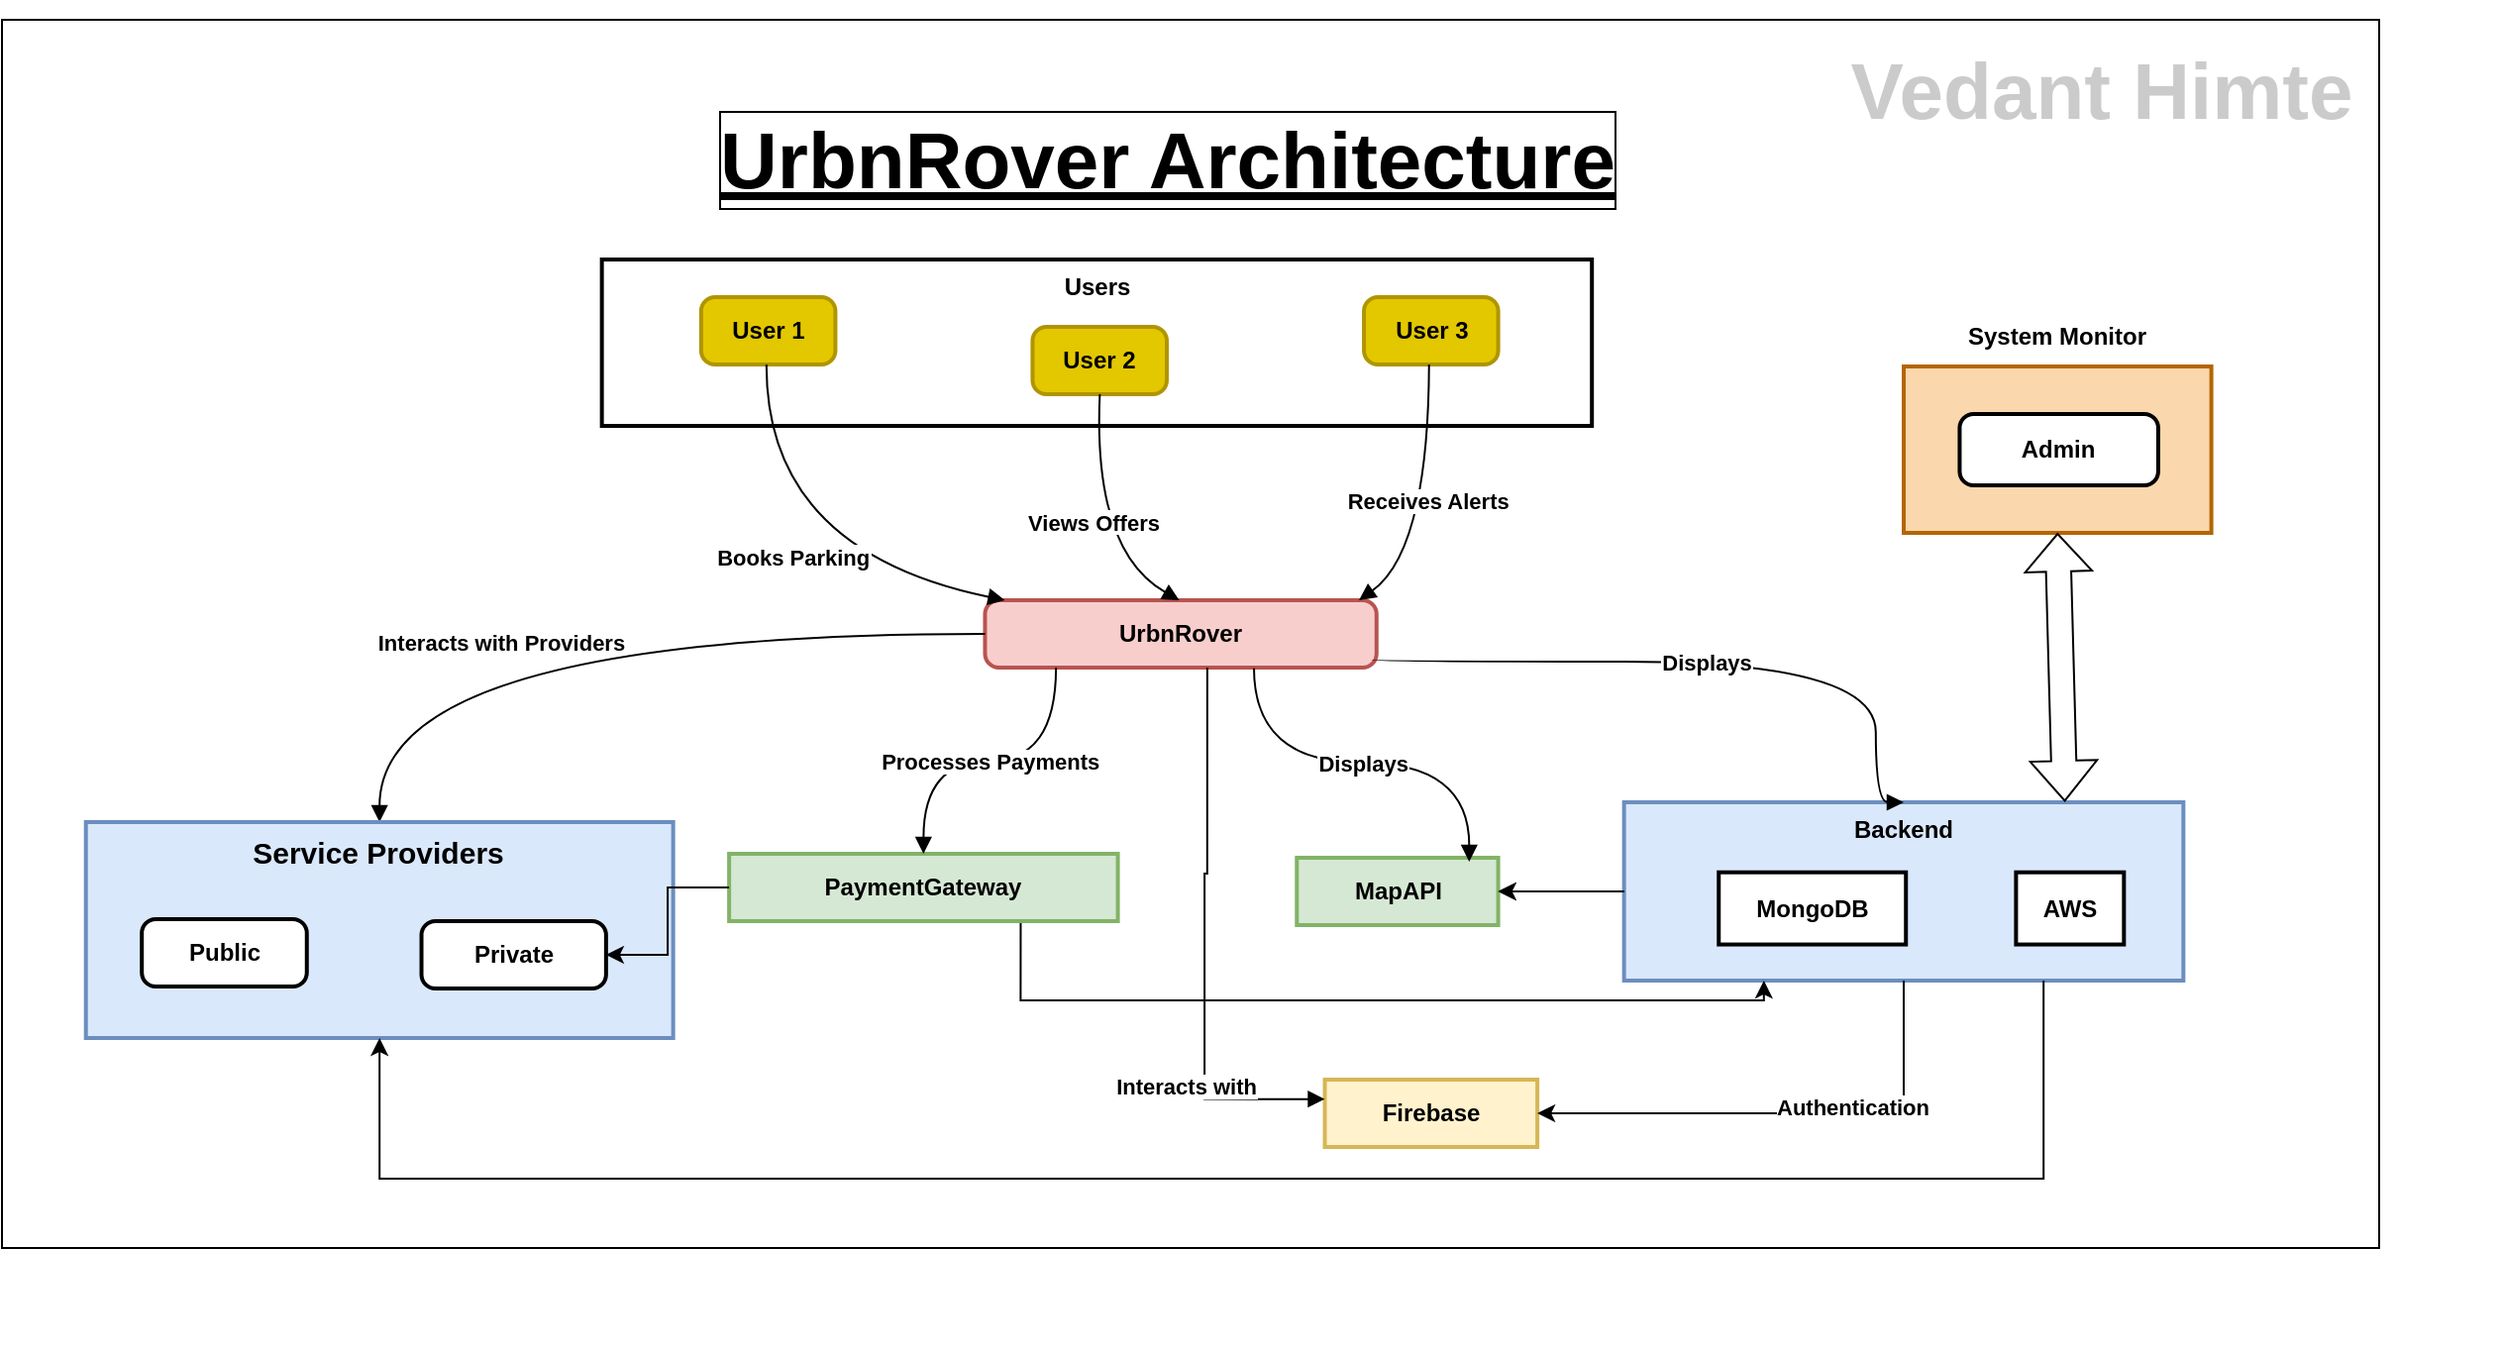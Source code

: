 <mxfile version="21.8.2" type="github">
  <diagram id="TGpe45YdTHm00n5unMOi" name="Page-2">
    <mxGraphModel dx="1336" dy="1549" grid="1" gridSize="10" guides="1" tooltips="1" connect="1" arrows="1" fold="1" page="1" pageScale="1" pageWidth="827" pageHeight="1169" math="0" shadow="0">
      <root>
        <mxCell id="0" />
        <mxCell id="1" parent="0" />
        <mxCell id="XvxGuA_PLaIaQm-edbHC-43" value="" style="group" vertex="1" connectable="0" parent="1">
          <mxGeometry x="80" y="-1030" width="1220" height="620" as="geometry" />
        </mxCell>
        <mxCell id="XvxGuA_PLaIaQm-edbHC-31" value="&lt;br&gt;&lt;br&gt;&lt;br&gt;&lt;br&gt;&lt;br&gt;&lt;br&gt;&lt;br&gt;" style="whiteSpace=wrap;html=1;" vertex="1" parent="XvxGuA_PLaIaQm-edbHC-43">
          <mxGeometry width="1200" height="620" as="geometry" />
        </mxCell>
        <mxCell id="cLZUiNcZSRKTFdNPr3M2-7" value="Backend" style="whiteSpace=wrap;strokeWidth=2;verticalAlign=top;fillColor=#dae8fc;strokeColor=#6c8ebf;fontStyle=1" parent="XvxGuA_PLaIaQm-edbHC-43" vertex="1">
          <mxGeometry x="818.824" y="395.0" width="282.353" height="90" as="geometry" />
        </mxCell>
        <mxCell id="cLZUiNcZSRKTFdNPr3M2-8" value="MongoDB" style="whiteSpace=wrap;strokeWidth=2;fontStyle=1" parent="cLZUiNcZSRKTFdNPr3M2-7" vertex="1">
          <mxGeometry x="47.8" y="35.357" width="94.488" height="36.429" as="geometry" />
        </mxCell>
        <mxCell id="cLZUiNcZSRKTFdNPr3M2-9" value="AWS" style="whiteSpace=wrap;strokeWidth=2;fontStyle=1" parent="cLZUiNcZSRKTFdNPr3M2-7" vertex="1">
          <mxGeometry x="197.869" y="35.357" width="54.47" height="36.429" as="geometry" />
        </mxCell>
        <mxCell id="cLZUiNcZSRKTFdNPr3M2-11" value="UrbnRover" style="rounded=1;absoluteArcSize=1;arcSize=14;whiteSpace=wrap;strokeWidth=2;fillColor=#f8cecc;strokeColor=#b85450;fontStyle=1" parent="XvxGuA_PLaIaQm-edbHC-43" vertex="1">
          <mxGeometry x="496.235" y="293.0" width="197.647" height="34" as="geometry" />
        </mxCell>
        <mxCell id="cLZUiNcZSRKTFdNPr3M2-12" value="MapAPI" style="whiteSpace=wrap;strokeWidth=2;fillColor=#d5e8d4;strokeColor=#82b366;fontStyle=1" parent="XvxGuA_PLaIaQm-edbHC-43" vertex="1">
          <mxGeometry x="653.647" y="423.0" width="101.647" height="34" as="geometry" />
        </mxCell>
        <mxCell id="XvxGuA_PLaIaQm-edbHC-16" style="edgeStyle=orthogonalEdgeStyle;rounded=0;orthogonalLoop=1;jettySize=auto;html=1;exitX=0;exitY=0.5;exitDx=0;exitDy=0;" edge="1" parent="XvxGuA_PLaIaQm-edbHC-43" source="cLZUiNcZSRKTFdNPr3M2-7" target="cLZUiNcZSRKTFdNPr3M2-12">
          <mxGeometry relative="1" as="geometry" />
        </mxCell>
        <mxCell id="XvxGuA_PLaIaQm-edbHC-42" value="" style="edgeStyle=orthogonalEdgeStyle;rounded=0;orthogonalLoop=1;jettySize=auto;html=1;" edge="1" parent="XvxGuA_PLaIaQm-edbHC-43" source="cLZUiNcZSRKTFdNPr3M2-7" target="cLZUiNcZSRKTFdNPr3M2-12">
          <mxGeometry relative="1" as="geometry" />
        </mxCell>
        <mxCell id="cLZUiNcZSRKTFdNPr3M2-13" value="Firebase" style="whiteSpace=wrap;strokeWidth=2;fillColor=#fff2cc;strokeColor=#d6b656;fontStyle=1" parent="XvxGuA_PLaIaQm-edbHC-43" vertex="1">
          <mxGeometry x="667.765" y="535" width="107.294" height="34" as="geometry" />
        </mxCell>
        <mxCell id="cLZUiNcZSRKTFdNPr3M2-14" value="Users" style="whiteSpace=wrap;strokeWidth=2;verticalAlign=top;fontStyle=1" parent="XvxGuA_PLaIaQm-edbHC-43" vertex="1">
          <mxGeometry x="302.824" y="121" width="499.765" height="84.0" as="geometry" />
        </mxCell>
        <mxCell id="cLZUiNcZSRKTFdNPr3M2-15" value="User 1" style="rounded=1;absoluteArcSize=1;arcSize=14;whiteSpace=wrap;strokeWidth=2;fillColor=#e3c800;fontColor=#000000;strokeColor=#B09500;fontStyle=1" parent="XvxGuA_PLaIaQm-edbHC-43" vertex="1">
          <mxGeometry x="352.941" y="140.0" width="67.765" height="34" as="geometry" />
        </mxCell>
        <mxCell id="cLZUiNcZSRKTFdNPr3M2-16" value="User 2" style="rounded=1;absoluteArcSize=1;arcSize=14;whiteSpace=wrap;strokeWidth=2;fillColor=#e3c800;fontColor=#000000;strokeColor=#B09500;fontStyle=1" parent="XvxGuA_PLaIaQm-edbHC-43" vertex="1">
          <mxGeometry x="520.235" y="155" width="67.765" height="34" as="geometry" />
        </mxCell>
        <mxCell id="cLZUiNcZSRKTFdNPr3M2-17" value="User 3" style="rounded=1;absoluteArcSize=1;arcSize=14;whiteSpace=wrap;strokeWidth=2;fillColor=#e3c800;fontColor=#000000;strokeColor=#B09500;fontStyle=1" parent="XvxGuA_PLaIaQm-edbHC-43" vertex="1">
          <mxGeometry x="687.529" y="140.0" width="67.765" height="34" as="geometry" />
        </mxCell>
        <mxCell id="XvxGuA_PLaIaQm-edbHC-41" style="edgeStyle=orthogonalEdgeStyle;rounded=0;orthogonalLoop=1;jettySize=auto;html=1;exitX=0.75;exitY=1;exitDx=0;exitDy=0;entryX=0.25;entryY=1;entryDx=0;entryDy=0;" edge="1" parent="XvxGuA_PLaIaQm-edbHC-43" source="cLZUiNcZSRKTFdNPr3M2-18" target="cLZUiNcZSRKTFdNPr3M2-7">
          <mxGeometry relative="1" as="geometry">
            <Array as="points">
              <mxPoint x="513.882" y="495.0" />
              <mxPoint x="889.412" y="495.0" />
            </Array>
          </mxGeometry>
        </mxCell>
        <mxCell id="cLZUiNcZSRKTFdNPr3M2-18" value="PaymentGateway" style="whiteSpace=wrap;strokeWidth=2;fillColor=#d5e8d4;strokeColor=#82b366;fontStyle=1" parent="XvxGuA_PLaIaQm-edbHC-43" vertex="1">
          <mxGeometry x="367.059" y="421.0" width="196.235" height="34" as="geometry" />
        </mxCell>
        <mxCell id="XvxGuA_PLaIaQm-edbHC-7" style="edgeStyle=orthogonalEdgeStyle;rounded=0;orthogonalLoop=1;jettySize=auto;html=1;exitX=0.5;exitY=1;exitDx=0;exitDy=0;entryX=1;entryY=0.5;entryDx=0;entryDy=0;" edge="1" parent="XvxGuA_PLaIaQm-edbHC-43" source="cLZUiNcZSRKTFdNPr3M2-7" target="cLZUiNcZSRKTFdNPr3M2-13">
          <mxGeometry relative="1" as="geometry" />
        </mxCell>
        <mxCell id="XvxGuA_PLaIaQm-edbHC-8" value="&lt;b&gt;Authentication&lt;/b&gt;" style="edgeLabel;html=1;align=center;verticalAlign=middle;resizable=0;points=[];" vertex="1" connectable="0" parent="XvxGuA_PLaIaQm-edbHC-7">
          <mxGeometry x="-0.258" y="-3" relative="1" as="geometry">
            <mxPoint as="offset" />
          </mxGeometry>
        </mxCell>
        <mxCell id="cLZUiNcZSRKTFdNPr3M2-19" value="Displays" style="startArrow=none;endArrow=block;exitX=0.687;exitY=1.01;entryX=0.856;entryY=0.059;rounded=0;exitDx=0;exitDy=0;exitPerimeter=0;edgeStyle=orthogonalEdgeStyle;curved=1;entryDx=0;entryDy=0;entryPerimeter=0;fontStyle=1" parent="XvxGuA_PLaIaQm-edbHC-43" source="cLZUiNcZSRKTFdNPr3M2-11" target="cLZUiNcZSRKTFdNPr3M2-12" edge="1">
          <mxGeometry relative="1" as="geometry" />
        </mxCell>
        <mxCell id="cLZUiNcZSRKTFdNPr3M2-20" value="Interacts with" style="startArrow=none;endArrow=block;exitX=0.565;exitY=0.98;entryX=0.002;entryY=0.29;rounded=0;edgeStyle=orthogonalEdgeStyle;fontStyle=1" parent="XvxGuA_PLaIaQm-edbHC-43" source="cLZUiNcZSRKTFdNPr3M2-11" target="cLZUiNcZSRKTFdNPr3M2-13" edge="1">
          <mxGeometry x="0.519" y="-9" relative="1" as="geometry">
            <Array as="points">
              <mxPoint x="608.471" y="431.0" />
              <mxPoint x="607.059" y="545" />
            </Array>
            <mxPoint as="offset" />
          </mxGeometry>
        </mxCell>
        <mxCell id="cLZUiNcZSRKTFdNPr3M2-21" value="Books Parking" style="curved=1;startArrow=none;endArrow=block;exitX=0.487;exitY=0.993;entryX=0.039;entryY=-0.013;rounded=0;fontStyle=1" parent="XvxGuA_PLaIaQm-edbHC-43" source="cLZUiNcZSRKTFdNPr3M2-15" target="cLZUiNcZSRKTFdNPr3M2-11" edge="1">
          <mxGeometry x="-0.003" relative="1" as="geometry">
            <Array as="points">
              <mxPoint x="385.412" y="268" />
            </Array>
            <mxPoint as="offset" />
          </mxGeometry>
        </mxCell>
        <mxCell id="cLZUiNcZSRKTFdNPr3M2-22" value="Views Offers" style="curved=1;startArrow=none;endArrow=block;exitX=0.501;exitY=0.993;entryX=0.496;entryY=-0.013;rounded=0;fontStyle=1" parent="XvxGuA_PLaIaQm-edbHC-43" source="cLZUiNcZSRKTFdNPr3M2-16" target="cLZUiNcZSRKTFdNPr3M2-11" edge="1">
          <mxGeometry relative="1" as="geometry">
            <Array as="points">
              <mxPoint x="550.588" y="268" />
            </Array>
          </mxGeometry>
        </mxCell>
        <mxCell id="cLZUiNcZSRKTFdNPr3M2-23" value="Receives Alerts" style="curved=1;startArrow=none;endArrow=block;exitX=0.485;exitY=0.993;entryX=0.967;entryY=-0.013;rounded=0;fontStyle=1" parent="XvxGuA_PLaIaQm-edbHC-43" source="cLZUiNcZSRKTFdNPr3M2-17" target="cLZUiNcZSRKTFdNPr3M2-11" edge="1">
          <mxGeometry relative="1" as="geometry">
            <Array as="points">
              <mxPoint x="720" y="268" />
            </Array>
          </mxGeometry>
        </mxCell>
        <mxCell id="cLZUiNcZSRKTFdNPr3M2-24" value="Processes Payments" style="startArrow=none;endArrow=block;exitX=0.194;exitY=0.98;rounded=0;edgeStyle=orthogonalEdgeStyle;curved=1;entryX=0.5;entryY=0;entryDx=0;entryDy=0;fontStyle=1" parent="XvxGuA_PLaIaQm-edbHC-43" source="cLZUiNcZSRKTFdNPr3M2-11" target="cLZUiNcZSRKTFdNPr3M2-18" edge="1">
          <mxGeometry x="-0.005" relative="1" as="geometry">
            <mxPoint x="409.412" y="395.0" as="targetPoint" />
            <mxPoint as="offset" />
          </mxGeometry>
        </mxCell>
        <mxCell id="cLZUiNcZSRKTFdNPr3M2-27" value="Interacts with Providers" style="startArrow=none;endArrow=block;exitX=0;exitY=0.5;rounded=0;entryX=0.5;entryY=0;entryDx=0;entryDy=0;exitDx=0;exitDy=0;edgeStyle=orthogonalEdgeStyle;curved=1;fontStyle=1" parent="XvxGuA_PLaIaQm-edbHC-43" edge="1" target="cLZUiNcZSRKTFdNPr3M2-4" source="cLZUiNcZSRKTFdNPr3M2-11">
          <mxGeometry x="0.213" y="4" relative="1" as="geometry">
            <mxPoint x="687.529" y="245.005" as="sourcePoint" />
            <mxPoint x="-385.412" y="375" as="targetPoint" />
            <mxPoint x="-1" as="offset" />
          </mxGeometry>
        </mxCell>
        <mxCell id="zHc5FtYi1ibVrk5QGJjf-5" value="" style="group;rotation=90;" parent="XvxGuA_PLaIaQm-edbHC-43" vertex="1" connectable="0">
          <mxGeometry x="42.353" y="405" width="327.647" height="205" as="geometry" />
        </mxCell>
        <mxCell id="cLZUiNcZSRKTFdNPr3M2-4" value="Service Providers" style="whiteSpace=wrap;strokeWidth=2;verticalAlign=top;fontStyle=1;fontSize=15;fillColor=#dae8fc;strokeColor=#6c8ebf;" parent="zHc5FtYi1ibVrk5QGJjf-5" vertex="1">
          <mxGeometry width="296.471" height="109" as="geometry" />
        </mxCell>
        <mxCell id="cLZUiNcZSRKTFdNPr3M2-5" value="Public" style="rounded=1;absoluteArcSize=1;arcSize=14;whiteSpace=wrap;strokeWidth=2;fontStyle=1" parent="zHc5FtYi1ibVrk5QGJjf-5" vertex="1">
          <mxGeometry x="28.235" y="49.0" width="83.294" height="34.0" as="geometry" />
        </mxCell>
        <mxCell id="cLZUiNcZSRKTFdNPr3M2-6" value="Private" style="rounded=1;absoluteArcSize=1;arcSize=14;whiteSpace=wrap;strokeWidth=2;fontStyle=1" parent="zHc5FtYi1ibVrk5QGJjf-5" vertex="1">
          <mxGeometry x="169.412" y="50.0" width="93.176" height="34.0" as="geometry" />
        </mxCell>
        <mxCell id="XvxGuA_PLaIaQm-edbHC-13" style="edgeStyle=orthogonalEdgeStyle;rounded=0;orthogonalLoop=1;jettySize=auto;html=1;exitX=0.75;exitY=1;exitDx=0;exitDy=0;entryX=0.5;entryY=1;entryDx=0;entryDy=0;" edge="1" parent="XvxGuA_PLaIaQm-edbHC-43" source="cLZUiNcZSRKTFdNPr3M2-7" target="cLZUiNcZSRKTFdNPr3M2-4">
          <mxGeometry relative="1" as="geometry">
            <Array as="points">
              <mxPoint x="1023.529" y="585" />
              <mxPoint x="176.471" y="585" />
            </Array>
          </mxGeometry>
        </mxCell>
        <mxCell id="XvxGuA_PLaIaQm-edbHC-3" value="Displays" style="curved=1;startArrow=none;endArrow=block;entryX=0.5;entryY=0;rounded=0;edgeStyle=orthogonalEdgeStyle;entryDx=0;entryDy=0;fontStyle=1" edge="1" parent="XvxGuA_PLaIaQm-edbHC-43" target="cLZUiNcZSRKTFdNPr3M2-7">
          <mxGeometry relative="1" as="geometry">
            <Array as="points">
              <mxPoint x="945.882" y="324.0" />
            </Array>
            <mxPoint x="691.765" y="323" as="sourcePoint" />
            <mxPoint x="697.412" y="446.0" as="targetPoint" />
          </mxGeometry>
        </mxCell>
        <mxCell id="XvxGuA_PLaIaQm-edbHC-5" value="" style="group;fontStyle=1" vertex="1" connectable="0" parent="XvxGuA_PLaIaQm-edbHC-43">
          <mxGeometry x="960" y="145" width="250" height="155" as="geometry" />
        </mxCell>
        <mxCell id="cLZUiNcZSRKTFdNPr3M2-1" value="" style="whiteSpace=wrap;strokeWidth=2;verticalAlign=top;fillColor=#fad7ac;strokeColor=#b46504;" parent="XvxGuA_PLaIaQm-edbHC-5" vertex="1">
          <mxGeometry y="30.0" width="155.294" height="84.0" as="geometry" />
        </mxCell>
        <mxCell id="cLZUiNcZSRKTFdNPr3M2-2" value="Admin" style="rounded=1;absoluteArcSize=1;arcSize=14;whiteSpace=wrap;strokeWidth=2;fontStyle=1" parent="XvxGuA_PLaIaQm-edbHC-5" vertex="1">
          <mxGeometry x="28.235" y="54.0" width="100.235" height="36" as="geometry" />
        </mxCell>
        <mxCell id="zHc5FtYi1ibVrk5QGJjf-8" value="System Monitor" style="text;strokeColor=none;align=center;fillColor=none;html=1;verticalAlign=middle;whiteSpace=wrap;rounded=0;fontStyle=1" parent="XvxGuA_PLaIaQm-edbHC-5" vertex="1">
          <mxGeometry x="14.118" width="127.059" height="30.0" as="geometry" />
        </mxCell>
        <mxCell id="XvxGuA_PLaIaQm-edbHC-23" value="" style="shape=flexArrow;endArrow=classic;startArrow=classic;html=1;rounded=0;entryX=0.5;entryY=1;entryDx=0;entryDy=0;width=12.727;startSize=6.382;exitX=0.788;exitY=-0.003;exitDx=0;exitDy=0;exitPerimeter=0;" edge="1" parent="XvxGuA_PLaIaQm-edbHC-43" source="cLZUiNcZSRKTFdNPr3M2-7" target="cLZUiNcZSRKTFdNPr3M2-1">
          <mxGeometry width="100" height="100" relative="1" as="geometry">
            <mxPoint x="1157.647" y="435.0" as="sourcePoint" />
            <mxPoint x="1298.824" y="335.0" as="targetPoint" />
            <Array as="points" />
          </mxGeometry>
        </mxCell>
        <mxCell id="XvxGuA_PLaIaQm-edbHC-24" value="" style="edgeStyle=orthogonalEdgeStyle;rounded=0;orthogonalLoop=1;jettySize=auto;html=1;" edge="1" parent="XvxGuA_PLaIaQm-edbHC-43" source="cLZUiNcZSRKTFdNPr3M2-18" target="cLZUiNcZSRKTFdNPr3M2-6">
          <mxGeometry relative="1" as="geometry" />
        </mxCell>
        <mxCell id="XvxGuA_PLaIaQm-edbHC-45" value="UrbnRover Architecture" style="text;strokeColor=none;align=center;fillColor=none;html=1;verticalAlign=middle;whiteSpace=wrap;rounded=0;fontStyle=5;fontSize=40;labelBorderColor=default;spacingTop=9;" vertex="1" parent="XvxGuA_PLaIaQm-edbHC-43">
          <mxGeometry x="259.346" y="45.0" width="658.941" height="40" as="geometry" />
        </mxCell>
        <mxCell id="XvxGuA_PLaIaQm-edbHC-34" value="Vedant Himte" style="text;strokeColor=none;align=center;fillColor=none;html=1;verticalAlign=middle;whiteSpace=wrap;rounded=0;fontStyle=1;fontSize=40;textOpacity=20;" vertex="1" parent="XvxGuA_PLaIaQm-edbHC-43">
          <mxGeometry x="860" y="-10" width="400" height="90" as="geometry" />
        </mxCell>
      </root>
    </mxGraphModel>
  </diagram>
</mxfile>
